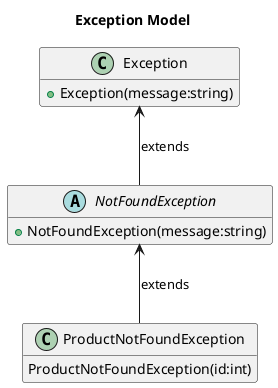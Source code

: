 @startuml ExceptionModel
title "Exception Model"

class Exception{
    +Exception(message:string)
}

abstract class NotFoundException
{
    +NotFoundException(message:string)
}

class ProductNotFoundException
{
    ProductNotFoundException(id:int)
}

Exception <-down- NotFoundException : "extends"
NotFoundException <-down- ProductNotFoundException : "extends"

hide empty members
@enduml